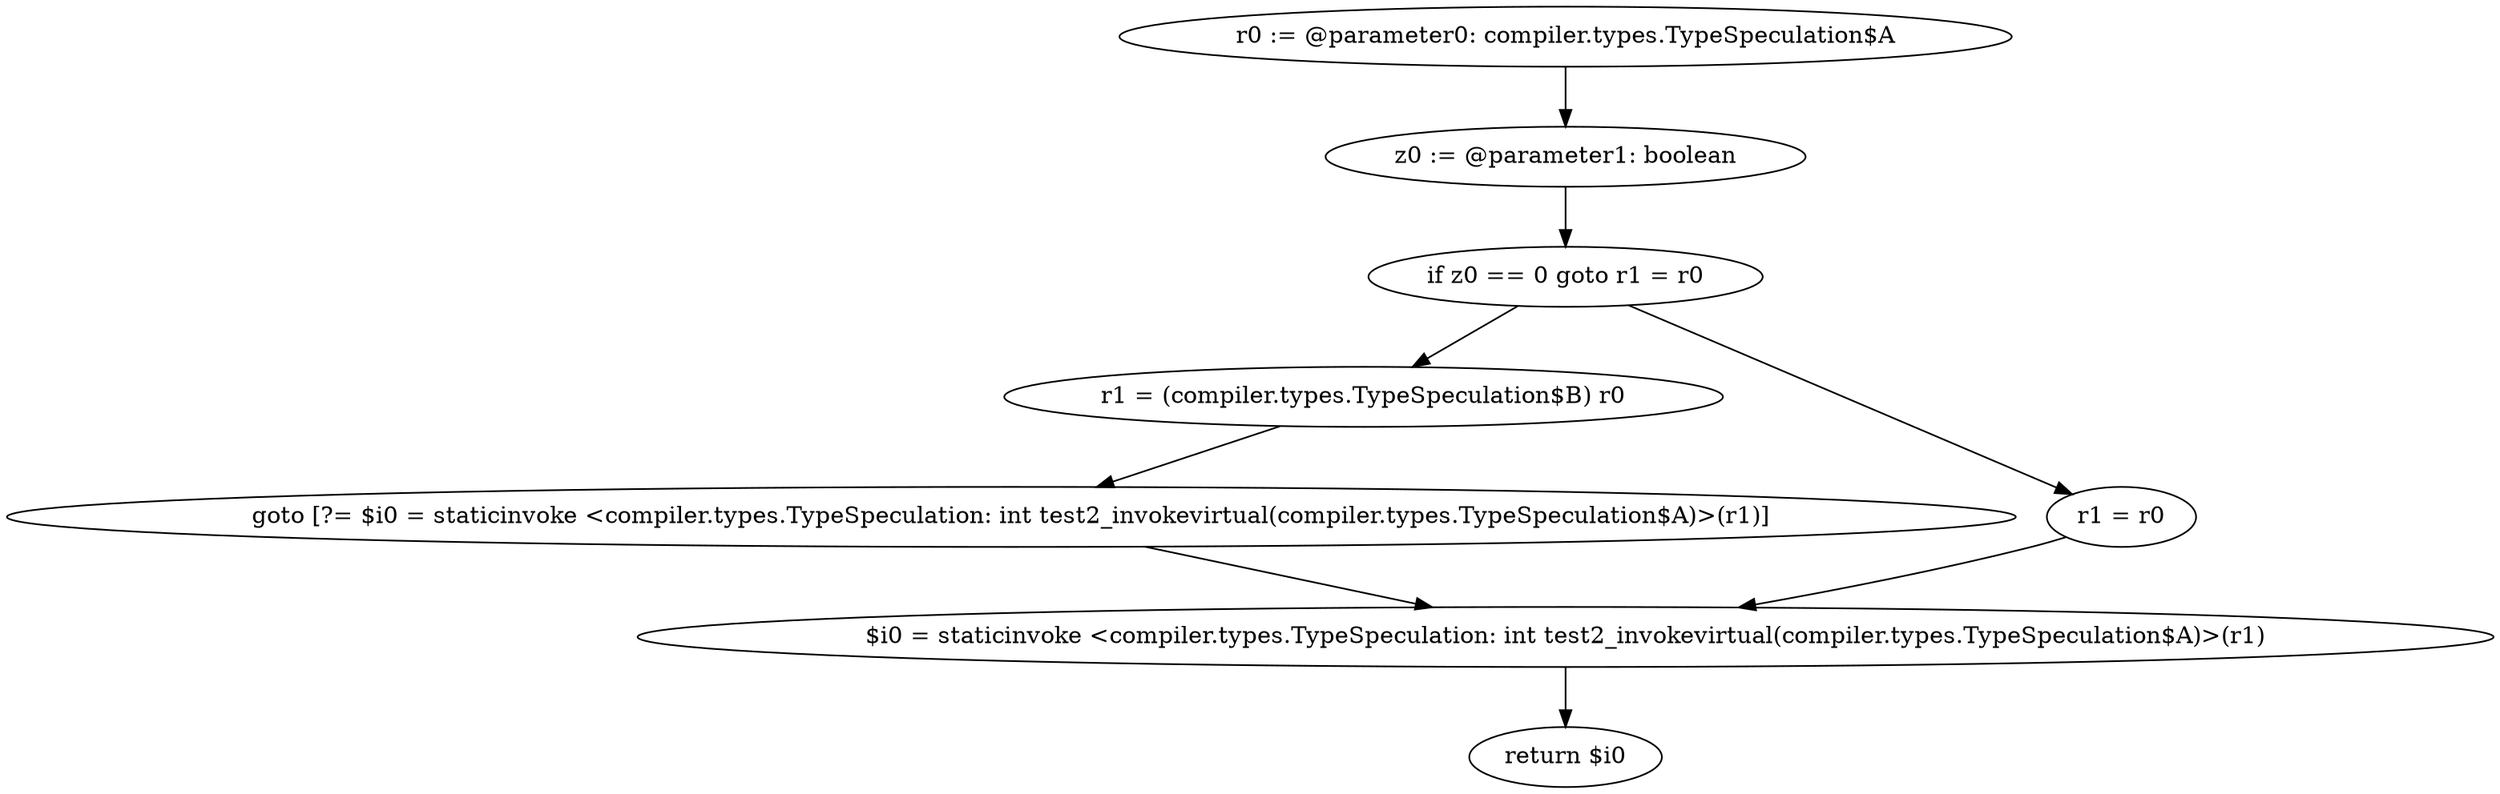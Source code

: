 digraph "unitGraph" {
    "r0 := @parameter0: compiler.types.TypeSpeculation$A"
    "z0 := @parameter1: boolean"
    "if z0 == 0 goto r1 = r0"
    "r1 = (compiler.types.TypeSpeculation$B) r0"
    "goto [?= $i0 = staticinvoke <compiler.types.TypeSpeculation: int test2_invokevirtual(compiler.types.TypeSpeculation$A)>(r1)]"
    "r1 = r0"
    "$i0 = staticinvoke <compiler.types.TypeSpeculation: int test2_invokevirtual(compiler.types.TypeSpeculation$A)>(r1)"
    "return $i0"
    "r0 := @parameter0: compiler.types.TypeSpeculation$A"->"z0 := @parameter1: boolean";
    "z0 := @parameter1: boolean"->"if z0 == 0 goto r1 = r0";
    "if z0 == 0 goto r1 = r0"->"r1 = (compiler.types.TypeSpeculation$B) r0";
    "if z0 == 0 goto r1 = r0"->"r1 = r0";
    "r1 = (compiler.types.TypeSpeculation$B) r0"->"goto [?= $i0 = staticinvoke <compiler.types.TypeSpeculation: int test2_invokevirtual(compiler.types.TypeSpeculation$A)>(r1)]";
    "goto [?= $i0 = staticinvoke <compiler.types.TypeSpeculation: int test2_invokevirtual(compiler.types.TypeSpeculation$A)>(r1)]"->"$i0 = staticinvoke <compiler.types.TypeSpeculation: int test2_invokevirtual(compiler.types.TypeSpeculation$A)>(r1)";
    "r1 = r0"->"$i0 = staticinvoke <compiler.types.TypeSpeculation: int test2_invokevirtual(compiler.types.TypeSpeculation$A)>(r1)";
    "$i0 = staticinvoke <compiler.types.TypeSpeculation: int test2_invokevirtual(compiler.types.TypeSpeculation$A)>(r1)"->"return $i0";
}
